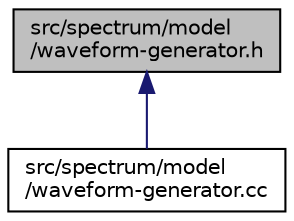digraph "src/spectrum/model/waveform-generator.h"
{
 // LATEX_PDF_SIZE
  edge [fontname="Helvetica",fontsize="10",labelfontname="Helvetica",labelfontsize="10"];
  node [fontname="Helvetica",fontsize="10",shape=record];
  Node1 [label="src/spectrum/model\l/waveform-generator.h",height=0.2,width=0.4,color="black", fillcolor="grey75", style="filled", fontcolor="black",tooltip=" "];
  Node1 -> Node2 [dir="back",color="midnightblue",fontsize="10",style="solid",fontname="Helvetica"];
  Node2 [label="src/spectrum/model\l/waveform-generator.cc",height=0.2,width=0.4,color="black", fillcolor="white", style="filled",URL="$waveform-generator_8cc.html",tooltip=" "];
}
